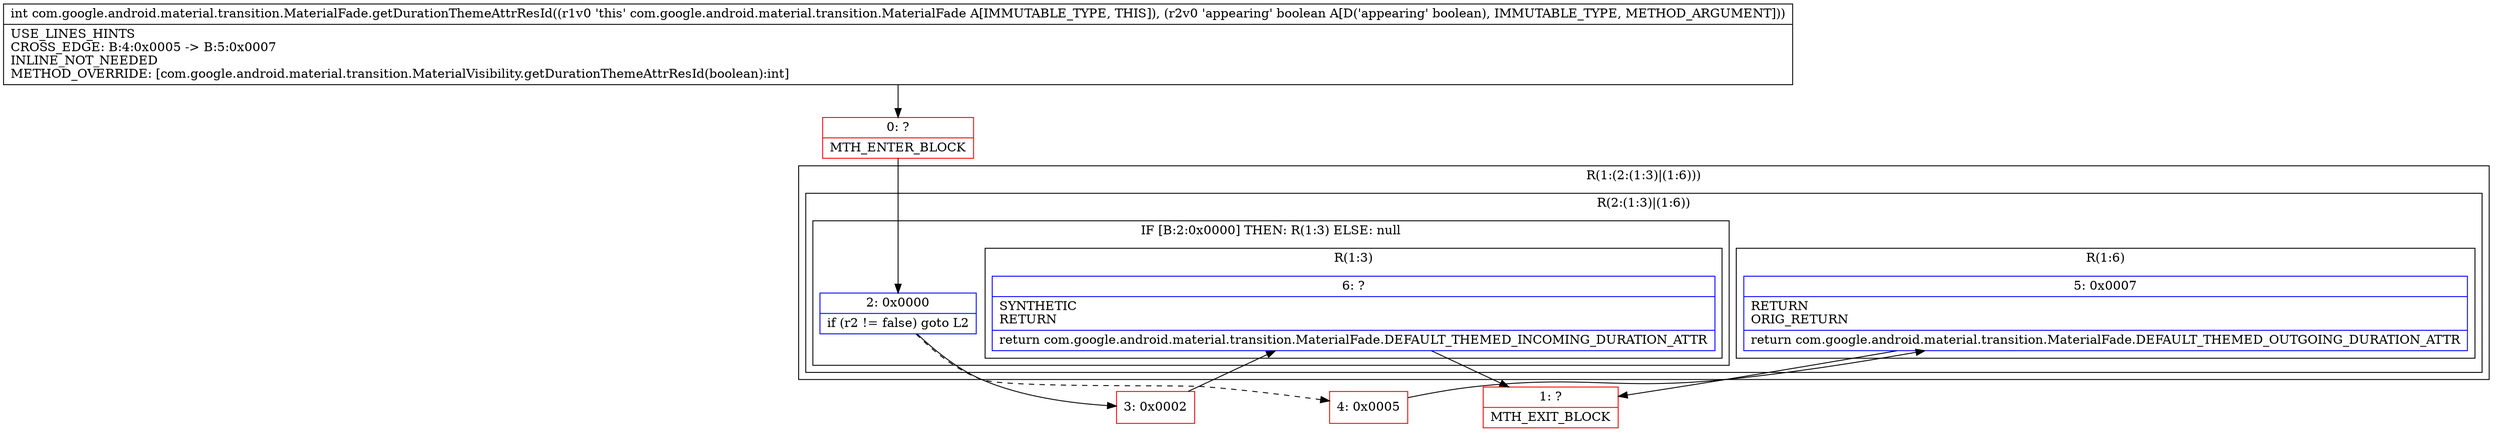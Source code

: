 digraph "CFG forcom.google.android.material.transition.MaterialFade.getDurationThemeAttrResId(Z)I" {
subgraph cluster_Region_33321552 {
label = "R(1:(2:(1:3)|(1:6)))";
node [shape=record,color=blue];
subgraph cluster_Region_1290925044 {
label = "R(2:(1:3)|(1:6))";
node [shape=record,color=blue];
subgraph cluster_IfRegion_543094895 {
label = "IF [B:2:0x0000] THEN: R(1:3) ELSE: null";
node [shape=record,color=blue];
Node_2 [shape=record,label="{2\:\ 0x0000|if (r2 != false) goto L2\l}"];
subgraph cluster_Region_487398470 {
label = "R(1:3)";
node [shape=record,color=blue];
Node_6 [shape=record,label="{6\:\ ?|SYNTHETIC\lRETURN\l|return com.google.android.material.transition.MaterialFade.DEFAULT_THEMED_INCOMING_DURATION_ATTR\l}"];
}
}
subgraph cluster_Region_2130809669 {
label = "R(1:6)";
node [shape=record,color=blue];
Node_5 [shape=record,label="{5\:\ 0x0007|RETURN\lORIG_RETURN\l|return com.google.android.material.transition.MaterialFade.DEFAULT_THEMED_OUTGOING_DURATION_ATTR\l}"];
}
}
}
Node_0 [shape=record,color=red,label="{0\:\ ?|MTH_ENTER_BLOCK\l}"];
Node_3 [shape=record,color=red,label="{3\:\ 0x0002}"];
Node_1 [shape=record,color=red,label="{1\:\ ?|MTH_EXIT_BLOCK\l}"];
Node_4 [shape=record,color=red,label="{4\:\ 0x0005}"];
MethodNode[shape=record,label="{int com.google.android.material.transition.MaterialFade.getDurationThemeAttrResId((r1v0 'this' com.google.android.material.transition.MaterialFade A[IMMUTABLE_TYPE, THIS]), (r2v0 'appearing' boolean A[D('appearing' boolean), IMMUTABLE_TYPE, METHOD_ARGUMENT]))  | USE_LINES_HINTS\lCROSS_EDGE: B:4:0x0005 \-\> B:5:0x0007\lINLINE_NOT_NEEDED\lMETHOD_OVERRIDE: [com.google.android.material.transition.MaterialVisibility.getDurationThemeAttrResId(boolean):int]\l}"];
MethodNode -> Node_0;Node_2 -> Node_3;
Node_2 -> Node_4[style=dashed];
Node_6 -> Node_1;
Node_5 -> Node_1;
Node_0 -> Node_2;
Node_3 -> Node_6;
Node_4 -> Node_5;
}

